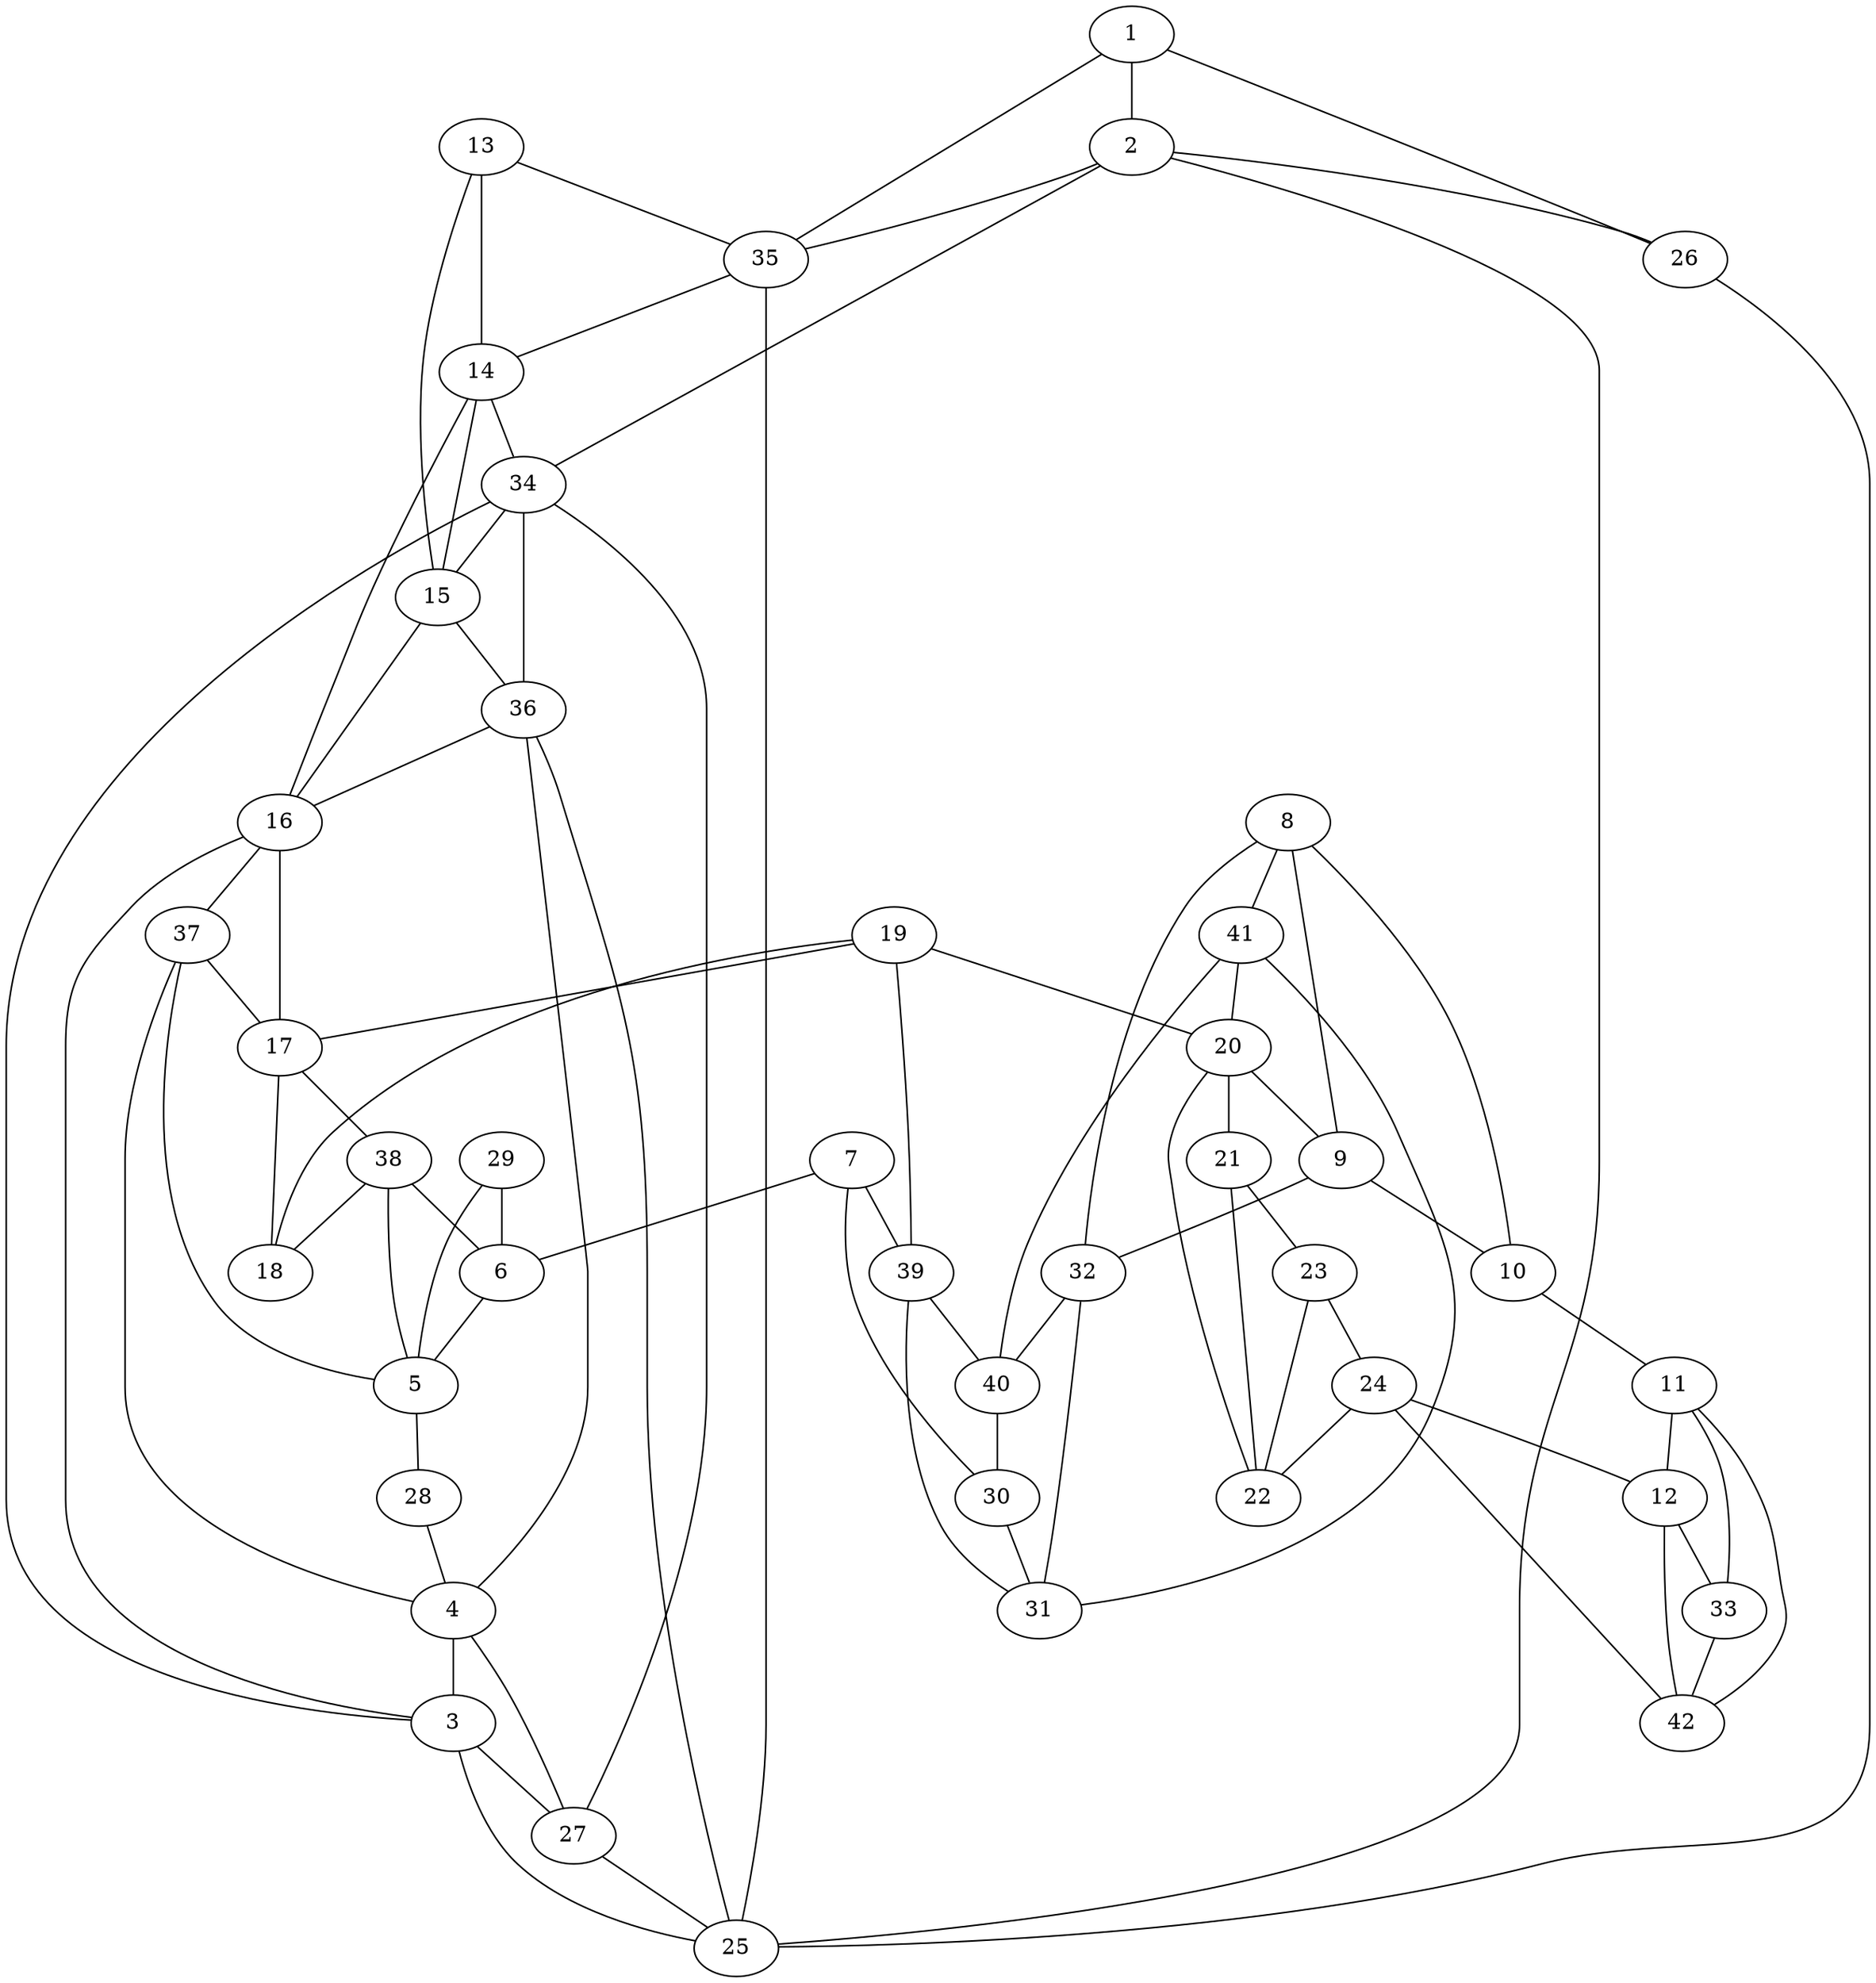 graph pdb1ekq {
	1	 [aaLength=16,
		sequence=DAQSAAKCLTAVRRHS,
		type=0];
	2	 [aaLength=13,
		sequence=VTNFTANGLLALG,
		type=0];
	1 -- 2	 [distance0="32.57649",
		frequency=1,
		type0=1];
	26	 [aaLength=5,
		sequence=LVHSI,
		type=1];
	1 -- 26	 [distance0="32.62926",
		frequency=1,
		type0=2];
	35	 [aaLength=5,
		sequence=LVHSI,
		type=1];
	1 -- 35	 [distance0="32.62926",
		frequency=1,
		type0=3];
	2 -- 26	 [distance0="12.75995",
		frequency=1,
		type0=1];
	2 -- 35	 [distance0="12.75995",
		frequency=1,
		type0=2];
	3	 [aaLength=9,
		sequence=EVADMAKIA,
		type=0];
	25	 [aaLength=3,
		sequence=SPV,
		type=1];
	3 -- 25	 [distance0="20.73443",
		frequency=1,
		type0=1];
	27	 [aaLength=5,
		sequence=ALVLN,
		type=1];
	3 -- 27	 [distance0="21.18765",
		distance1="1.0",
		frequency=2,
		type0=3,
		type1=4];
	34	 [aaLength=4,
		sequence=SPVM,
		type=1];
	3 -- 34	 [distance0="20.73443",
		frequency=1,
		type0=2];
	4	 [aaLength=18,
		sequence=SKESVEAMIIAGKSANEH,
		type=0];
	4 -- 3	 [distance0="22.1721",
		frequency=1,
		type0=3];
	4 -- 27	 [distance0="19.22344",
		frequency=1,
		type0=1];
	36	 [aaLength=5,
		sequence=ALVLN,
		type=1];
	4 -- 36	 [distance0="19.22344",
		frequency=1,
		type0=2];
	5	 [aaLength=15,
		sequence=TPFRTESARDIIREV,
		type=0];
	28	 [aaLength=4,
		sequence=VILD,
		type=1];
	5 -- 28	 [distance0="22.24644",
		frequency=1,
		type0=1];
	37	 [aaLength=4,
		sequence=VILD,
		type=1];
	5 -- 37	 [distance0="22.24644",
		frequency=1,
		type0=2];
	6	 [aaLength=9,
		sequence=NAAEIAHTV,
		type=0];
	6 -- 5	 [distance0="23.01153",
		frequency=1,
		type0=1];
	7	 [aaLength=16,
		sequence=GGDIIRLAQQAAQKLN,
		type=0];
	7 -- 6	 [distance0="25.0413",
		frequency=1,
		type0=1];
	30	 [aaLength=4,
		sequence=VIAI,
		type=1];
	7 -- 30	 [distance0="36.86126",
		distance1="1.0",
		frequency=2,
		type0=2,
		type1=4];
	39	 [aaLength=4,
		sequence=VIAI,
		type=1];
	7 -- 39	 [distance0="36.86126",
		frequency=1,
		type0=3];
	8	 [aaLength=7,
		sequence=HKLLTKV,
		type=0];
	32	 [aaLength=4,
		sequence=VYTL,
		type=1];
	8 -- 32	 [distance0="16.18975",
		frequency=1,
		type0=1];
	41	 [aaLength=4,
		sequence=VYTL,
		type=1];
	8 -- 41	 [distance0="16.18975",
		frequency=1,
		type0=2];
	9	 [aaLength=11,
		sequence=LLTSVVGAFCA,
		type=0];
	9 -- 8	 [distance0="18.6443",
		frequency=1,
		type0=2];
	10	 [aaLength=25,
		sequence=NPLFAAIAAISSYGVAAQLAAQQTA,
		type=0];
	9 -- 10	 [distance0="14.49965",
		distance1="3.0",
		frequency=2,
		type0=1,
		type1=4];
	9 -- 32	 [distance0="28.5901",
		frequency=1,
		type0=3];
	10 -- 8	 [distance0="28.04015",
		frequency=1,
		type0=2];
	11	 [aaLength=16,
		sequence=GPGSFQIELLNKLSTV,
		type=0];
	10 -- 11	 [distance0="29.16234",
		distance1="2.0",
		frequency=2,
		type0=3,
		type1=4];
	12	 [aaLength=9,
		sequence=TEQDVQEWA,
		type=0];
	11 -- 12	 [distance0="23.25214",
		distance1="0.0",
		frequency=2,
		type0=1,
		type1=5];
	33	 [aaLength=4,
		sequence=IERV,
		type=1];
	11 -- 33	 [distance0="27.09918",
		frequency=1,
		type0=2];
	42	 [aaLength=3,
		sequence=IER,
		type=1];
	11 -- 42	 [distance0="27.09918",
		frequency=1,
		type0=3];
	12 -- 33	 [distance0="26.3645",
		distance1="1.0",
		frequency=2,
		type0=2,
		type1=4];
	13	 [aaLength=16,
		sequence=DAQSAAKCLTAVRRHS,
		type=0];
	15	 [aaLength=8,
		sequence=EVADMAKI,
		type=0];
	13 -- 15	 [distance0="50.96057",
		frequency=1,
		type0=3];
	14	 [aaLength=13,
		sequence=VTNFTANGLLALG,
		type=0];
	13 -- 14	 [distance0="32.61988",
		frequency=1,
		type0=1];
	13 -- 35	 [distance0="1.0",
		frequency=1,
		type0=4];
	16	 [aaLength=18,
		sequence=SKESVEAMIIAGKSANEH,
		type=0];
	14 -- 16	 [distance0="43.22917",
		frequency=1,
		type0=3];
	14 -- 15	 [distance0="25.55414",
		frequency=1,
		type0=1];
	14 -- 34	 [distance0="1.0",
		frequency=1,
		type0=4];
	15 -- 16	 [distance0="22.87206",
		frequency=1,
		type0=1];
	15 -- 36	 [distance0="2.0",
		frequency=1,
		type0=4];
	16 -- 3	 [distance0="42.19008",
		frequency=1,
		type0=3];
	17	 [aaLength=15,
		sequence=TPFRTESARDIIREV,
		type=0];
	16 -- 17	 [distance0="32.50588",
		frequency=1,
		type0=2];
	16 -- 37	 [distance0="3.0",
		frequency=1,
		type0=4];
	18	 [aaLength=9,
		sequence=NAAEIAHTV,
		type=0];
	17 -- 18	 [distance0="23.00476",
		frequency=1,
		type0=1];
	38	 [aaLength=4,
		sequence=AIRG,
		type=1];
	17 -- 38	 [distance0="3.0",
		frequency=1,
		type0=4];
	19	 [aaLength=16,
		sequence=GGDIIRLAQQAAQKLN,
		type=0];
	19 -- 18	 [distance0="25.18755",
		frequency=1,
		type0=1];
	19 -- 17	 [distance0="47.73774",
		frequency=1,
		type0=3];
	20	 [aaLength=7,
		sequence=HKLLTKV,
		type=0];
	19 -- 20	 [distance0="44.05509",
		frequency=1,
		type0=2];
	19 -- 39	 [distance0="1.0",
		frequency=1,
		type0=4];
	20 -- 9	 [distance0="36.42779",
		frequency=1,
		type0=3];
	21	 [aaLength=11,
		sequence=LLTSVVGAFCA,
		type=0];
	20 -- 21	 [distance0="18.50182",
		distance1="5.0",
		frequency=2,
		type0=1,
		type1=4];
	22	 [aaLength=25,
		sequence=NPLFAAIAAISSYGVAAQLAAQQTA,
		type=0];
	20 -- 22	 [distance0="28.04783",
		frequency=1,
		type0=2];
	21 -- 22	 [distance0="14.44994",
		distance1="3.0",
		frequency=2,
		type0=1,
		type1=4];
	23	 [aaLength=16,
		sequence=GPGSFQIELLNKLSTV,
		type=0];
	21 -- 23	 [distance0="43.21522",
		frequency=1,
		type0=3];
	23 -- 22	 [distance0="29.11547",
		frequency=1,
		type0=2];
	24	 [aaLength=9,
		sequence=TEQDVQEWA,
		type=0];
	23 -- 24	 [distance0="23.35404",
		distance1="0.0",
		frequency=2,
		type0=1,
		type1=5];
	24 -- 12	 [distance0="48.57935",
		frequency=1,
		type0=3];
	24 -- 22	 [distance0="43.50115",
		frequency=1,
		type0=2];
	24 -- 42	 [distance0="1.0",
		frequency=1,
		type0=4];
	25 -- 2	 [distance0="16.66783",
		frequency=1,
		type0=2];
	26 -- 25	 [distance0="23.0",
		frequency=1,
		type0=3];
	27 -- 25	 [distance0="19.0",
		frequency=1,
		type0=2];
	27 -- 34	 [distance0="19.0",
		frequency=1,
		type0=3];
	28 -- 4	 [distance0="27.01001",
		frequency=1,
		type0=3];
	29	 [aaLength=4,
		sequence=AIRG,
		type=1];
	29 -- 5	 [distance0="26.81239",
		frequency=1,
		type0=3];
	29 -- 6	 [distance0="26.73171",
		distance1="0.0",
		frequency=2,
		type0=2,
		type1=5];
	31	 [aaLength=4,
		sequence=DVIA,
		type=1];
	30 -- 31	 [distance0="8.0",
		distance1="4.0",
		frequency=2,
		type0=2,
		type1=4];
	32 -- 31	 [distance0="8.0",
		frequency=1,
		type0=2];
	40	 [aaLength=4,
		sequence=DVIA,
		type=1];
	32 -- 40	 [distance0="8.0",
		frequency=1,
		type0=3];
	33 -- 42	 [distance0="0.0",
		frequency=1,
		type0=1];
	34 -- 2	 [distance0="16.66783",
		frequency=1,
		type0=2];
	34 -- 15	 [distance0="5.0",
		frequency=1,
		type0=4];
	35 -- 25	 [distance0="23.0",
		frequency=1,
		type0=3];
	35 -- 14	 [distance0="4.0",
		frequency=1,
		type0=4];
	36 -- 16	 [distance0="4.0",
		frequency=1,
		type0=4];
	36 -- 25	 [distance0="19.0",
		frequency=1,
		type0=2];
	36 -- 34	 [distance0="19.0",
		frequency=1,
		type0=3];
	37 -- 4	 [distance0="27.01001",
		frequency=1,
		type0=3];
	37 -- 17	 [distance0="6.0",
		frequency=1,
		type0=4];
	38 -- 18	 [distance0="0.0",
		frequency=1,
		type0=5];
	38 -- 5	 [distance0="26.81239",
		frequency=1,
		type0=3];
	38 -- 6	 [distance0="26.73171",
		frequency=1,
		type0=2];
	39 -- 31	 [distance0="8.0",
		frequency=1,
		type0=2];
	39 -- 40	 [distance0="8.0",
		distance1="4.0",
		frequency=2,
		type0=3,
		type1=4];
	40 -- 30	 [distance0="8.0",
		frequency=1,
		type0=2];
	41 -- 20	 [distance0="3.0",
		frequency=1,
		type0=4];
	41 -- 31	 [distance0="8.0",
		frequency=1,
		type0=2];
	41 -- 40	 [distance0="8.0",
		frequency=1,
		type0=3];
	42 -- 12	 [distance0="26.3645",
		frequency=1,
		type0=2];
}
